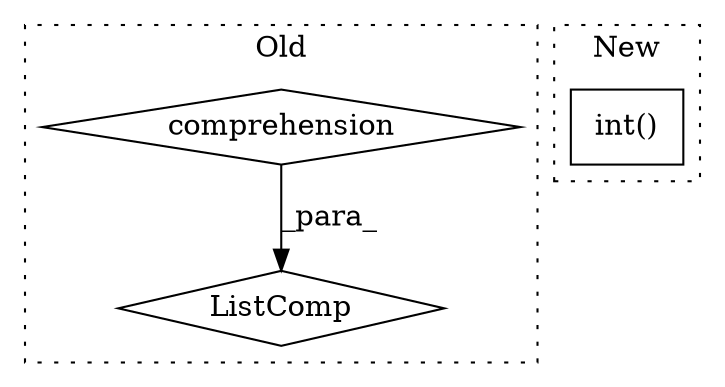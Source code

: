 digraph G {
subgraph cluster0 {
1 [label="ListComp" a="106" s="5939" l="114" shape="diamond"];
3 [label="comprehension" a="45" s="5942" l="3" shape="diamond"];
label = "Old";
style="dotted";
}
subgraph cluster1 {
2 [label="int()" a="75" s="6629" l="36" shape="box"];
label = "New";
style="dotted";
}
3 -> 1 [label="_para_"];
}
